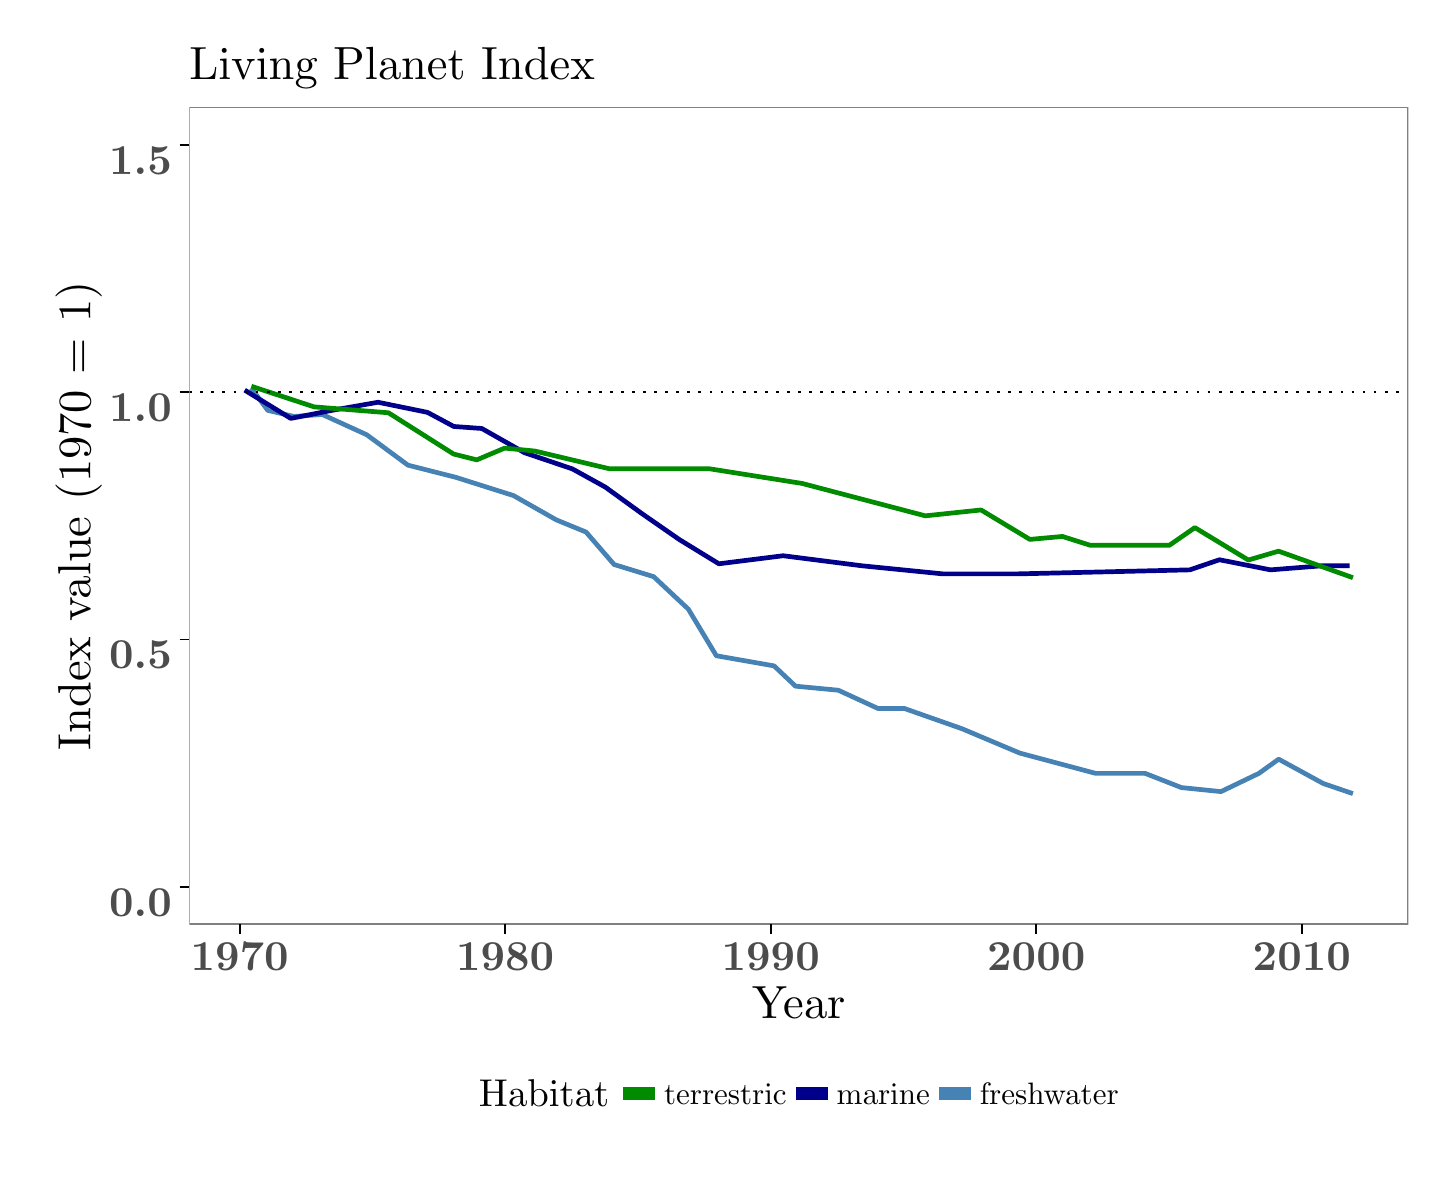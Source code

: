 % Created by tikzDevice version 0.10.1 on 2017-01-20 09:42:50
% !TEX encoding = UTF-8 Unicode
\begin{tikzpicture}[x=1pt,y=1pt]
\definecolor{fillColor}{RGB}{255,255,255}
\path[use as bounding box,fill=fillColor,fill opacity=0.00] (0,0) rectangle (505.89,405.01);
\begin{scope}
\path[clip] (  0.00,  0.00) rectangle (505.89,405.01);
\definecolor{drawColor}{RGB}{255,255,255}
\definecolor{fillColor}{RGB}{255,255,255}

\path[draw=drawColor,line width= 0.6pt,line join=round,line cap=round,fill=fillColor] (  0.00,  0.00) rectangle (505.89,405.01);
\end{scope}
\begin{scope}
\path[clip] ( 58.39, 81.11) rectangle (498.89,376.10);
\definecolor{fillColor}{RGB}{255,255,255}

\path[fill=fillColor] ( 58.39, 81.11) rectangle (498.89,376.10);
\definecolor{drawColor}{RGB}{70,130,180}

\path[draw=drawColor,line width= 1.7pt,line join=round] ( 80.80,274.77) --
	( 86.76,266.71) --
	( 96.30,264.51) --
	(106.43,265.24) --
	(122.52,257.91) --
	(137.41,246.92) --
	(154.69,242.53) --
	(175.55,235.93) --
	(191.04,227.14) --
	(201.77,222.74) --
	(211.90,211.02) --
	(226.20,206.63) --
	(238.72,194.90) --
	(248.85,178.05) --
	(269.70,174.39) --
	(277.45,167.06) --
	(292.94,165.59) --
	(307.25,159.00) --
	(316.78,159.00) --
	(337.64,151.67) --
	(358.49,142.88) --
	(385.91,135.55) --
	(403.78,135.55) --
	(416.89,130.42) --
	(431.19,128.96) --
	(444.90,135.55) --
	(452.05,140.68) --
	(468.14,131.89) --
	(478.87,128.23);
\definecolor{drawColor}{RGB}{0,0,139}

\path[draw=drawColor,line width= 1.7pt,line join=round] ( 78.42,274.03) --
	( 95.08,263.81) --
	(109.95,266.73) --
	(126.61,269.65) --
	(144.46,266.00) --
	(153.98,260.90) --
	(164.09,260.17) --
	(179.56,251.41) --
	(196.82,245.57) --
	(208.72,239.00) --
	(221.81,229.52) --
	(235.49,220.03) --
	(249.77,211.28) --
	(272.97,214.19) --
	(301.53,210.55) --
	(330.69,207.63) --
	(357.46,207.63) --
	(389.00,208.36) --
	(419.93,209.09) --
	(430.64,212.74) --
	(449.09,209.09) --
	(467.53,210.55) --
	(477.65,210.55);
\definecolor{drawColor}{RGB}{0,139,0}

\path[draw=drawColor,line width= 1.7pt,line join=round] ( 80.83,275.43) --
	(103.50,267.98) --
	(130.37,265.85) --
	(153.89,250.95) --
	(162.28,248.83) --
	(172.36,253.08) --
	(183.28,252.02) --
	(210.15,245.63) --
	(246.26,245.63) --
	(279.85,240.31) --
	(324.36,228.61) --
	(344.51,230.73) --
	(362.14,220.09) --
	(373.90,221.16) --
	(383.98,217.96) --
	(412.53,217.96) --
	(421.77,224.35) --
	(441.08,212.64) --
	(452.00,215.84) --
	(478.87,206.26);
\definecolor{drawColor}{RGB}{0,0,0}

\path[draw=drawColor,line width= 0.6pt,dash pattern=on 1pt off 3pt ,line join=round] ( 58.39,273.30) -- (498.89,273.30);
\definecolor{drawColor}{gray}{0.50}

\path[draw=drawColor,line width= 0.6pt,line join=round,line cap=round] ( 58.39, 81.11) rectangle (498.89,376.10);
\end{scope}
\begin{scope}
\path[clip] (  0.00,  0.00) rectangle (505.89,405.01);
\definecolor{drawColor}{gray}{0.30}

\node[text=drawColor,anchor=base east,inner sep=0pt, outer sep=0pt, scale=  1.54] at ( 52.09, 83.90) {\bfseries 0.0};

\node[text=drawColor,anchor=base east,inner sep=0pt, outer sep=0pt, scale=  1.54] at ( 52.09,173.28) {\bfseries 0.5};

\node[text=drawColor,anchor=base east,inner sep=0pt, outer sep=0pt, scale=  1.54] at ( 52.09,262.67) {\bfseries 1.0};

\node[text=drawColor,anchor=base east,inner sep=0pt, outer sep=0pt, scale=  1.54] at ( 52.09,352.06) {\bfseries 1.5};
\end{scope}
\begin{scope}
\path[clip] (  0.00,  0.00) rectangle (505.89,405.01);
\definecolor{drawColor}{RGB}{0,0,0}

\path[draw=drawColor,line width= 0.6pt,line join=round] ( 54.89, 94.52) --
	( 58.39, 94.52);

\path[draw=drawColor,line width= 0.6pt,line join=round] ( 54.89,183.91) --
	( 58.39,183.91);

\path[draw=drawColor,line width= 0.6pt,line join=round] ( 54.89,273.30) --
	( 58.39,273.30);

\path[draw=drawColor,line width= 0.6pt,line join=round] ( 54.89,362.69) --
	( 58.39,362.69);
\end{scope}
\begin{scope}
\path[clip] (  0.00,  0.00) rectangle (505.89,405.01);
\definecolor{drawColor}{RGB}{0,0,0}

\path[draw=drawColor,line width= 0.6pt,line join=round] ( 76.63, 77.61) --
	( 76.63, 81.11);

\path[draw=drawColor,line width= 0.6pt,line join=round] (172.57, 77.61) --
	(172.57, 81.11);

\path[draw=drawColor,line width= 0.6pt,line join=round] (268.51, 77.61) --
	(268.51, 81.11);

\path[draw=drawColor,line width= 0.6pt,line join=round] (364.45, 77.61) --
	(364.45, 81.11);

\path[draw=drawColor,line width= 0.6pt,line join=round] (460.39, 77.61) --
	(460.39, 81.11);
\end{scope}
\begin{scope}
\path[clip] (  0.00,  0.00) rectangle (505.89,405.01);
\definecolor{drawColor}{gray}{0.30}

\node[text=drawColor,anchor=base,inner sep=0pt, outer sep=0pt, scale=  1.54] at ( 76.63, 64.19) {\bfseries 1970};

\node[text=drawColor,anchor=base,inner sep=0pt, outer sep=0pt, scale=  1.54] at (172.57, 64.19) {\bfseries 1980};

\node[text=drawColor,anchor=base,inner sep=0pt, outer sep=0pt, scale=  1.54] at (268.51, 64.19) {\bfseries 1990};

\node[text=drawColor,anchor=base,inner sep=0pt, outer sep=0pt, scale=  1.54] at (364.45, 64.19) {\bfseries 2000};

\node[text=drawColor,anchor=base,inner sep=0pt, outer sep=0pt, scale=  1.54] at (460.39, 64.19) {\bfseries 2010};
\end{scope}
\begin{scope}
\path[clip] (  0.00,  0.00) rectangle (505.89,405.01);
\definecolor{drawColor}{RGB}{0,0,0}

\node[text=drawColor,anchor=base,inner sep=0pt, outer sep=0pt, scale=  1.68] at (278.64, 47.02) {Year};
\end{scope}
\begin{scope}
\path[clip] (  0.00,  0.00) rectangle (505.89,405.01);
\definecolor{drawColor}{RGB}{0,0,0}

\node[text=drawColor,rotate= 90.00,anchor=base,inner sep=0pt, outer sep=0pt, scale=  1.68] at ( 22.62,228.61) {Index value (1970 = 1)};
\end{scope}
\begin{scope}
\path[clip] (  0.00,  0.00) rectangle (505.89,405.01);
\definecolor{fillColor}{RGB}{255,255,255}

\path[fill=fillColor] (157.35,  7.00) rectangle (399.93, 32.84);
\end{scope}
\begin{scope}
\path[clip] (  0.00,  0.00) rectangle (505.89,405.01);
\definecolor{drawColor}{RGB}{0,0,0}

\node[text=drawColor,anchor=base west,inner sep=0pt, outer sep=0pt, scale=  1.40] at (163.04, 15.10) {Habitat};
\end{scope}
\begin{scope}
\path[clip] (  0.00,  0.00) rectangle (505.89,405.01);
\definecolor{drawColor}{RGB}{0,139,0}

\path[draw=drawColor,line width= 4.6pt,line join=round] (215.15, 19.92) -- (226.71, 19.92);
\end{scope}
\begin{scope}
\path[clip] (  0.00,  0.00) rectangle (505.89,405.01);
\definecolor{drawColor}{RGB}{0,0,139}

\path[draw=drawColor,line width= 4.6pt,line join=round] (277.53, 19.92) -- (289.10, 19.92);
\end{scope}
\begin{scope}
\path[clip] (  0.00,  0.00) rectangle (505.89,405.01);
\definecolor{drawColor}{RGB}{70,130,180}

\path[draw=drawColor,line width= 4.6pt,line join=round] (329.23, 19.92) -- (340.79, 19.92);
\end{scope}
\begin{scope}
\path[clip] (  0.00,  0.00) rectangle (505.89,405.01);
\definecolor{drawColor}{RGB}{0,0,0}

\node[text=drawColor,anchor=base west,inner sep=0pt, outer sep=0pt, scale=  1.12] at (229.96, 16.06) {terrestric};
\end{scope}
\begin{scope}
\path[clip] (  0.00,  0.00) rectangle (505.89,405.01);
\definecolor{drawColor}{RGB}{0,0,0}

\node[text=drawColor,anchor=base west,inner sep=0pt, outer sep=0pt, scale=  1.12] at (292.35, 16.06) {marine};
\end{scope}
\begin{scope}
\path[clip] (  0.00,  0.00) rectangle (505.89,405.01);
\definecolor{drawColor}{RGB}{0,0,0}

\node[text=drawColor,anchor=base west,inner sep=0pt, outer sep=0pt, scale=  1.12] at (344.04, 16.06) {freshwater};
\end{scope}
\begin{scope}
\path[clip] (  0.00,  0.00) rectangle (505.89,405.01);
\definecolor{drawColor}{RGB}{0,0,0}

\node[text=drawColor,anchor=base west,inner sep=0pt, outer sep=0pt, scale=  1.68] at ( 58.39,386.44) {Living Planet Index};
\end{scope}
\end{tikzpicture}
